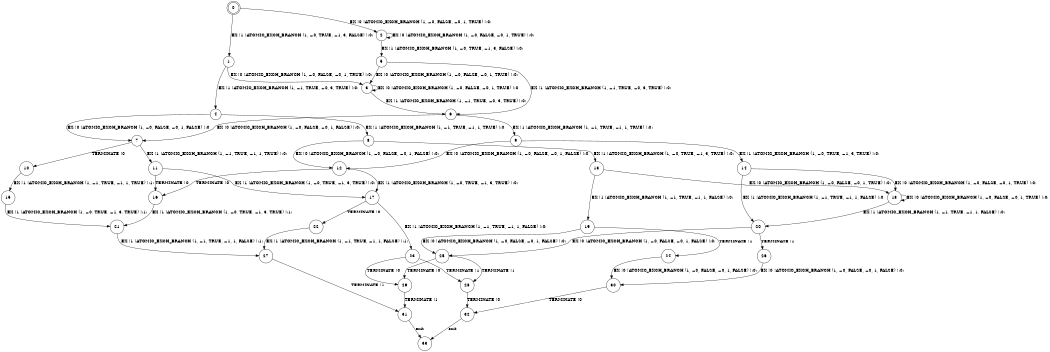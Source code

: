 digraph BCG {
size = "7, 10.5";
center = TRUE;
node [shape = circle];
0 [peripheries = 2];
0 -> 1 [label = "EX !1 !ATOMIC_EXCH_BRANCH (1, +0, TRUE, +1, 3, FALSE) !:0:"];
0 -> 2 [label = "EX !0 !ATOMIC_EXCH_BRANCH (1, +0, FALSE, +0, 1, TRUE) !:0:"];
1 -> 3 [label = "EX !0 !ATOMIC_EXCH_BRANCH (1, +0, FALSE, +0, 1, TRUE) !:0:"];
1 -> 4 [label = "EX !1 !ATOMIC_EXCH_BRANCH (1, +1, TRUE, +0, 3, TRUE) !:0:"];
2 -> 5 [label = "EX !1 !ATOMIC_EXCH_BRANCH (1, +0, TRUE, +1, 3, FALSE) !:0:"];
2 -> 2 [label = "EX !0 !ATOMIC_EXCH_BRANCH (1, +0, FALSE, +0, 1, TRUE) !:0:"];
3 -> 6 [label = "EX !1 !ATOMIC_EXCH_BRANCH (1, +1, TRUE, +0, 3, TRUE) !:0:"];
3 -> 3 [label = "EX !0 !ATOMIC_EXCH_BRANCH (1, +0, FALSE, +0, 1, TRUE) !:0:"];
4 -> 7 [label = "EX !0 !ATOMIC_EXCH_BRANCH (1, +0, FALSE, +0, 1, FALSE) !:0:"];
4 -> 8 [label = "EX !1 !ATOMIC_EXCH_BRANCH (1, +1, TRUE, +1, 1, TRUE) !:0:"];
5 -> 6 [label = "EX !1 !ATOMIC_EXCH_BRANCH (1, +1, TRUE, +0, 3, TRUE) !:0:"];
5 -> 3 [label = "EX !0 !ATOMIC_EXCH_BRANCH (1, +0, FALSE, +0, 1, TRUE) !:0:"];
6 -> 9 [label = "EX !1 !ATOMIC_EXCH_BRANCH (1, +1, TRUE, +1, 1, TRUE) !:0:"];
6 -> 7 [label = "EX !0 !ATOMIC_EXCH_BRANCH (1, +0, FALSE, +0, 1, FALSE) !:0:"];
7 -> 10 [label = "TERMINATE !0"];
7 -> 11 [label = "EX !1 !ATOMIC_EXCH_BRANCH (1, +1, TRUE, +1, 1, TRUE) !:0:"];
8 -> 12 [label = "EX !0 !ATOMIC_EXCH_BRANCH (1, +0, FALSE, +0, 1, FALSE) !:0:"];
8 -> 13 [label = "EX !1 !ATOMIC_EXCH_BRANCH (1, +0, TRUE, +1, 3, TRUE) !:0:"];
9 -> 14 [label = "EX !1 !ATOMIC_EXCH_BRANCH (1, +0, TRUE, +1, 3, TRUE) !:0:"];
9 -> 12 [label = "EX !0 !ATOMIC_EXCH_BRANCH (1, +0, FALSE, +0, 1, FALSE) !:0:"];
10 -> 15 [label = "EX !1 !ATOMIC_EXCH_BRANCH (1, +1, TRUE, +1, 1, TRUE) !:1:"];
11 -> 16 [label = "TERMINATE !0"];
11 -> 17 [label = "EX !1 !ATOMIC_EXCH_BRANCH (1, +0, TRUE, +1, 3, TRUE) !:0:"];
12 -> 16 [label = "TERMINATE !0"];
12 -> 17 [label = "EX !1 !ATOMIC_EXCH_BRANCH (1, +0, TRUE, +1, 3, TRUE) !:0:"];
13 -> 18 [label = "EX !0 !ATOMIC_EXCH_BRANCH (1, +0, FALSE, +0, 1, TRUE) !:0:"];
13 -> 19 [label = "EX !1 !ATOMIC_EXCH_BRANCH (1, +1, TRUE, +1, 1, FALSE) !:0:"];
14 -> 20 [label = "EX !1 !ATOMIC_EXCH_BRANCH (1, +1, TRUE, +1, 1, FALSE) !:0:"];
14 -> 18 [label = "EX !0 !ATOMIC_EXCH_BRANCH (1, +0, FALSE, +0, 1, TRUE) !:0:"];
15 -> 21 [label = "EX !1 !ATOMIC_EXCH_BRANCH (1, +0, TRUE, +1, 3, TRUE) !:1:"];
16 -> 21 [label = "EX !1 !ATOMIC_EXCH_BRANCH (1, +0, TRUE, +1, 3, TRUE) !:1:"];
17 -> 22 [label = "TERMINATE !0"];
17 -> 23 [label = "EX !1 !ATOMIC_EXCH_BRANCH (1, +1, TRUE, +1, 1, FALSE) !:0:"];
18 -> 20 [label = "EX !1 !ATOMIC_EXCH_BRANCH (1, +1, TRUE, +1, 1, FALSE) !:0:"];
18 -> 18 [label = "EX !0 !ATOMIC_EXCH_BRANCH (1, +0, FALSE, +0, 1, TRUE) !:0:"];
19 -> 24 [label = "TERMINATE !1"];
19 -> 25 [label = "EX !0 !ATOMIC_EXCH_BRANCH (1, +0, FALSE, +0, 1, FALSE) !:0:"];
20 -> 26 [label = "TERMINATE !1"];
20 -> 25 [label = "EX !0 !ATOMIC_EXCH_BRANCH (1, +0, FALSE, +0, 1, FALSE) !:0:"];
21 -> 27 [label = "EX !1 !ATOMIC_EXCH_BRANCH (1, +1, TRUE, +1, 1, FALSE) !:1:"];
22 -> 27 [label = "EX !1 !ATOMIC_EXCH_BRANCH (1, +1, TRUE, +1, 1, FALSE) !:1:"];
23 -> 28 [label = "TERMINATE !1"];
23 -> 29 [label = "TERMINATE !0"];
24 -> 30 [label = "EX !0 !ATOMIC_EXCH_BRANCH (1, +0, FALSE, +0, 1, FALSE) !:0:"];
25 -> 28 [label = "TERMINATE !1"];
25 -> 29 [label = "TERMINATE !0"];
26 -> 30 [label = "EX !0 !ATOMIC_EXCH_BRANCH (1, +0, FALSE, +0, 1, FALSE) !:0:"];
27 -> 31 [label = "TERMINATE !1"];
28 -> 32 [label = "TERMINATE !0"];
29 -> 31 [label = "TERMINATE !1"];
30 -> 32 [label = "TERMINATE !0"];
31 -> 33 [label = "exit"];
32 -> 33 [label = "exit"];
}
